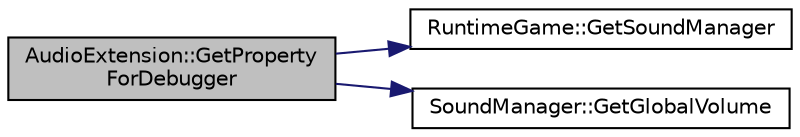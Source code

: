 digraph "AudioExtension::GetPropertyForDebugger"
{
  edge [fontname="Helvetica",fontsize="10",labelfontname="Helvetica",labelfontsize="10"];
  node [fontname="Helvetica",fontsize="10",shape=record];
  rankdir="LR";
  Node1 [label="AudioExtension::GetProperty\lForDebugger",height=0.2,width=0.4,color="black", fillcolor="grey75", style="filled", fontcolor="black"];
  Node1 -> Node2 [color="midnightblue",fontsize="10",style="solid",fontname="Helvetica"];
  Node2 [label="RuntimeGame::GetSoundManager",height=0.2,width=0.4,color="black", fillcolor="white", style="filled",URL="$d8/ddb/class_runtime_game.html#a0c6a930cf57c383cc49c8eae1a3e86d6"];
  Node1 -> Node3 [color="midnightblue",fontsize="10",style="solid",fontname="Helvetica"];
  Node3 [label="SoundManager::GetGlobalVolume",height=0.2,width=0.4,color="black", fillcolor="white", style="filled",URL="$d5/dd9/class_sound_manager.html#a4e241edbbe7e34738cd6de059d0e5e6c"];
}
